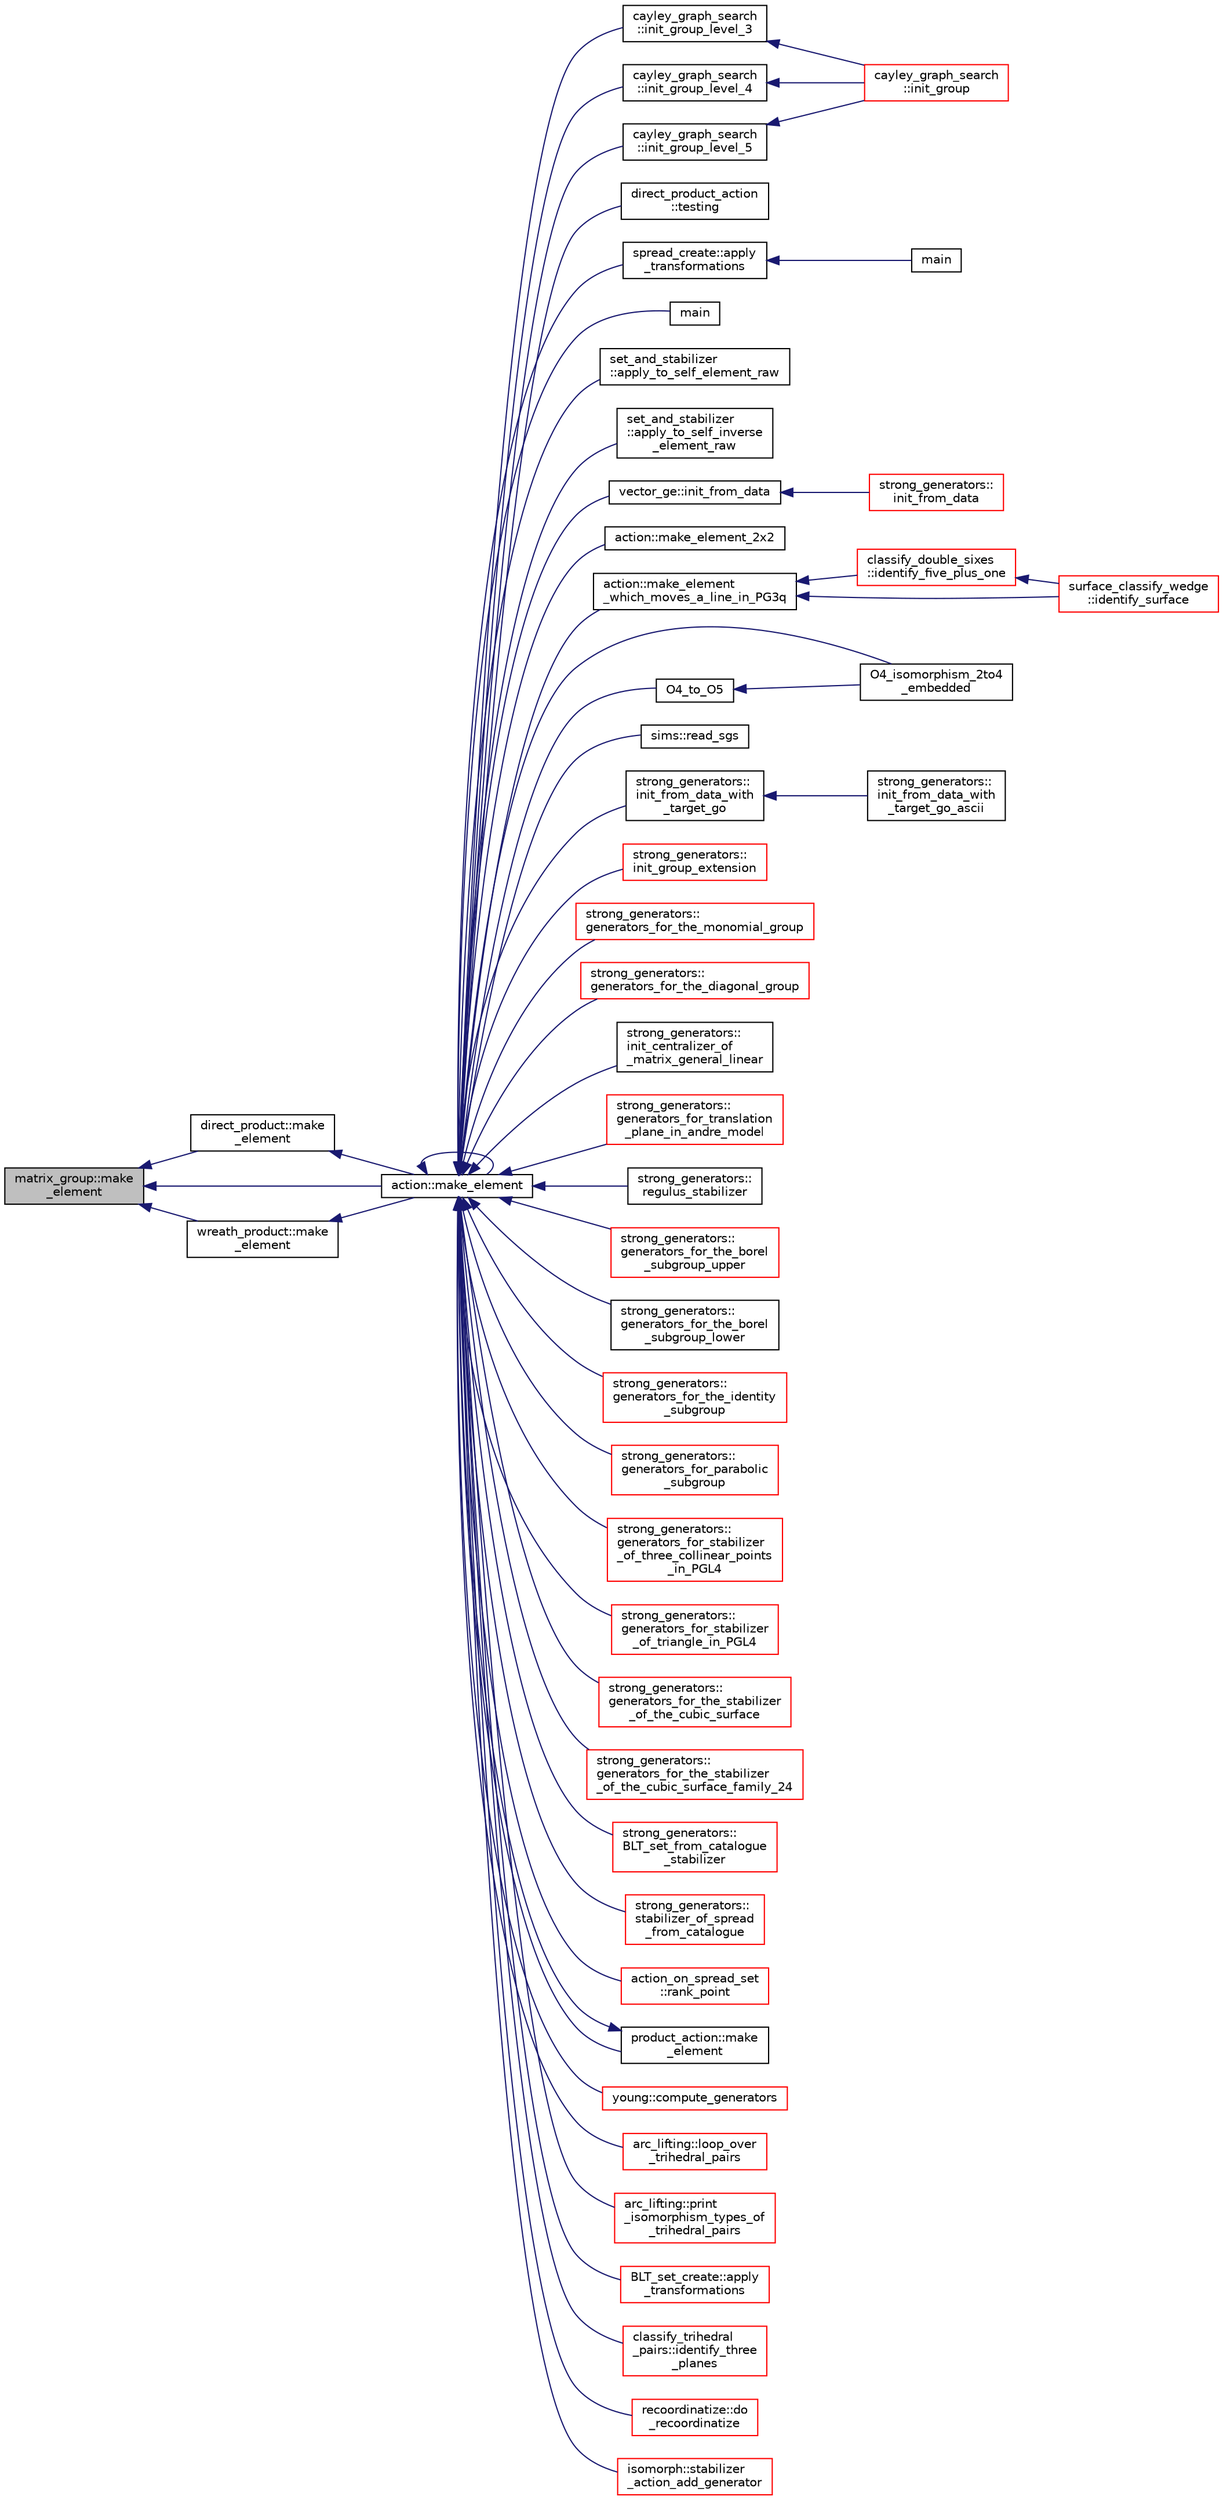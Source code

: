 digraph "matrix_group::make_element"
{
  edge [fontname="Helvetica",fontsize="10",labelfontname="Helvetica",labelfontsize="10"];
  node [fontname="Helvetica",fontsize="10",shape=record];
  rankdir="LR";
  Node2361 [label="matrix_group::make\l_element",height=0.2,width=0.4,color="black", fillcolor="grey75", style="filled", fontcolor="black"];
  Node2361 -> Node2362 [dir="back",color="midnightblue",fontsize="10",style="solid",fontname="Helvetica"];
  Node2362 [label="direct_product::make\l_element",height=0.2,width=0.4,color="black", fillcolor="white", style="filled",URL="$dc/daf/classdirect__product.html#a776efa4be66f9b0481d1f012a14c9dde"];
  Node2362 -> Node2363 [dir="back",color="midnightblue",fontsize="10",style="solid",fontname="Helvetica"];
  Node2363 [label="action::make_element",height=0.2,width=0.4,color="black", fillcolor="white", style="filled",URL="$d2/d86/classaction.html#a920fa2a27583fb60bae10e7b282cdd1d"];
  Node2363 -> Node2364 [dir="back",color="midnightblue",fontsize="10",style="solid",fontname="Helvetica"];
  Node2364 [label="cayley_graph_search\l::init_group_level_3",height=0.2,width=0.4,color="black", fillcolor="white", style="filled",URL="$de/dae/classcayley__graph__search.html#a7c936e674e8ea64597fa37ae5aa71c71"];
  Node2364 -> Node2365 [dir="back",color="midnightblue",fontsize="10",style="solid",fontname="Helvetica"];
  Node2365 [label="cayley_graph_search\l::init_group",height=0.2,width=0.4,color="red", fillcolor="white", style="filled",URL="$de/dae/classcayley__graph__search.html#adbce2e517a8ed979f53e8aeb043cf4ca"];
  Node2363 -> Node2369 [dir="back",color="midnightblue",fontsize="10",style="solid",fontname="Helvetica"];
  Node2369 [label="cayley_graph_search\l::init_group_level_4",height=0.2,width=0.4,color="black", fillcolor="white", style="filled",URL="$de/dae/classcayley__graph__search.html#a6593f90cd91bea8c23fe71acca05655e"];
  Node2369 -> Node2365 [dir="back",color="midnightblue",fontsize="10",style="solid",fontname="Helvetica"];
  Node2363 -> Node2370 [dir="back",color="midnightblue",fontsize="10",style="solid",fontname="Helvetica"];
  Node2370 [label="cayley_graph_search\l::init_group_level_5",height=0.2,width=0.4,color="black", fillcolor="white", style="filled",URL="$de/dae/classcayley__graph__search.html#ab4427f6ab65833dae31a18f44a5d6d7a"];
  Node2370 -> Node2365 [dir="back",color="midnightblue",fontsize="10",style="solid",fontname="Helvetica"];
  Node2363 -> Node2371 [dir="back",color="midnightblue",fontsize="10",style="solid",fontname="Helvetica"];
  Node2371 [label="direct_product_action\l::testing",height=0.2,width=0.4,color="black", fillcolor="white", style="filled",URL="$d3/d78/classdirect__product__action.html#a343dbbfe1b3932d198bfa59b48c7026f"];
  Node2363 -> Node2372 [dir="back",color="midnightblue",fontsize="10",style="solid",fontname="Helvetica"];
  Node2372 [label="spread_create::apply\l_transformations",height=0.2,width=0.4,color="black", fillcolor="white", style="filled",URL="$de/d97/classspread__create.html#af324e4219cba2572fec394ef40e9ee88"];
  Node2372 -> Node2373 [dir="back",color="midnightblue",fontsize="10",style="solid",fontname="Helvetica"];
  Node2373 [label="main",height=0.2,width=0.4,color="black", fillcolor="white", style="filled",URL="$d1/d2f/apps_2spread_2spread__create_8_c.html#a217dbf8b442f20279ea00b898af96f52"];
  Node2363 -> Node2374 [dir="back",color="midnightblue",fontsize="10",style="solid",fontname="Helvetica"];
  Node2374 [label="main",height=0.2,width=0.4,color="black", fillcolor="white", style="filled",URL="$df/df8/surface__classify_8_c.html#a217dbf8b442f20279ea00b898af96f52"];
  Node2363 -> Node2375 [dir="back",color="midnightblue",fontsize="10",style="solid",fontname="Helvetica"];
  Node2375 [label="set_and_stabilizer\l::apply_to_self_element_raw",height=0.2,width=0.4,color="black", fillcolor="white", style="filled",URL="$de/df6/classset__and__stabilizer.html#aa7730cf2de0ea01c59c1fe9e3beeb550"];
  Node2363 -> Node2376 [dir="back",color="midnightblue",fontsize="10",style="solid",fontname="Helvetica"];
  Node2376 [label="set_and_stabilizer\l::apply_to_self_inverse\l_element_raw",height=0.2,width=0.4,color="black", fillcolor="white", style="filled",URL="$de/df6/classset__and__stabilizer.html#aefacb2c9fef9d9ae8224b38185e4eeda"];
  Node2363 -> Node2377 [dir="back",color="midnightblue",fontsize="10",style="solid",fontname="Helvetica"];
  Node2377 [label="vector_ge::init_from_data",height=0.2,width=0.4,color="black", fillcolor="white", style="filled",URL="$d4/d6e/classvector__ge.html#a44b1669e41321b41d93fb5cf957b8bc5"];
  Node2377 -> Node2378 [dir="back",color="midnightblue",fontsize="10",style="solid",fontname="Helvetica"];
  Node2378 [label="strong_generators::\linit_from_data",height=0.2,width=0.4,color="red", fillcolor="white", style="filled",URL="$dc/d09/classstrong__generators.html#a9424d2f1794baf506746d25e9f9fefda"];
  Node2363 -> Node2425 [dir="back",color="midnightblue",fontsize="10",style="solid",fontname="Helvetica"];
  Node2425 [label="action::make_element_2x2",height=0.2,width=0.4,color="black", fillcolor="white", style="filled",URL="$d2/d86/classaction.html#a17fab7163af96b900aae4899bff7332f"];
  Node2363 -> Node2363 [dir="back",color="midnightblue",fontsize="10",style="solid",fontname="Helvetica"];
  Node2363 -> Node2426 [dir="back",color="midnightblue",fontsize="10",style="solid",fontname="Helvetica"];
  Node2426 [label="action::make_element\l_which_moves_a_line_in_PG3q",height=0.2,width=0.4,color="black", fillcolor="white", style="filled",URL="$d2/d86/classaction.html#a926b90c3aafacbf77ffd99d50a8408cb"];
  Node2426 -> Node2427 [dir="back",color="midnightblue",fontsize="10",style="solid",fontname="Helvetica"];
  Node2427 [label="classify_double_sixes\l::identify_five_plus_one",height=0.2,width=0.4,color="red", fillcolor="white", style="filled",URL="$dd/d23/classclassify__double__sixes.html#aa78728c03ff9c37c26413c3d1ebac85a"];
  Node2427 -> Node2433 [dir="back",color="midnightblue",fontsize="10",style="solid",fontname="Helvetica"];
  Node2433 [label="surface_classify_wedge\l::identify_surface",height=0.2,width=0.4,color="red", fillcolor="white", style="filled",URL="$d7/d5c/classsurface__classify__wedge.html#a0ee820a0324434792bd5362b4606de80"];
  Node2426 -> Node2433 [dir="back",color="midnightblue",fontsize="10",style="solid",fontname="Helvetica"];
  Node2363 -> Node2435 [dir="back",color="midnightblue",fontsize="10",style="solid",fontname="Helvetica"];
  Node2435 [label="O4_isomorphism_2to4\l_embedded",height=0.2,width=0.4,color="black", fillcolor="white", style="filled",URL="$dc/dd4/group__actions_8h.html#aa6a3808993602713a701a20d3905ebe1"];
  Node2363 -> Node2436 [dir="back",color="midnightblue",fontsize="10",style="solid",fontname="Helvetica"];
  Node2436 [label="O4_to_O5",height=0.2,width=0.4,color="black", fillcolor="white", style="filled",URL="$dc/dd4/group__actions_8h.html#af20467afc2151efb154c3c86ae5e1e5a"];
  Node2436 -> Node2435 [dir="back",color="midnightblue",fontsize="10",style="solid",fontname="Helvetica"];
  Node2363 -> Node2437 [dir="back",color="midnightblue",fontsize="10",style="solid",fontname="Helvetica"];
  Node2437 [label="sims::read_sgs",height=0.2,width=0.4,color="black", fillcolor="white", style="filled",URL="$d9/df3/classsims.html#acc819864b418090e81b8a060cdc384df"];
  Node2363 -> Node2438 [dir="back",color="midnightblue",fontsize="10",style="solid",fontname="Helvetica"];
  Node2438 [label="strong_generators::\linit_from_data_with\l_target_go",height=0.2,width=0.4,color="black", fillcolor="white", style="filled",URL="$dc/d09/classstrong__generators.html#a026182fcca35e7a95aa7583e716585e0"];
  Node2438 -> Node2439 [dir="back",color="midnightblue",fontsize="10",style="solid",fontname="Helvetica"];
  Node2439 [label="strong_generators::\linit_from_data_with\l_target_go_ascii",height=0.2,width=0.4,color="black", fillcolor="white", style="filled",URL="$dc/d09/classstrong__generators.html#aa6b5e7283747279143bd6f45d3ba854e"];
  Node2363 -> Node2440 [dir="back",color="midnightblue",fontsize="10",style="solid",fontname="Helvetica"];
  Node2440 [label="strong_generators::\linit_group_extension",height=0.2,width=0.4,color="red", fillcolor="white", style="filled",URL="$dc/d09/classstrong__generators.html#a5e889497cab5e9c522c8c4610ebb8328"];
  Node2363 -> Node2447 [dir="back",color="midnightblue",fontsize="10",style="solid",fontname="Helvetica"];
  Node2447 [label="strong_generators::\lgenerators_for_the_monomial_group",height=0.2,width=0.4,color="red", fillcolor="white", style="filled",URL="$dc/d09/classstrong__generators.html#a504b7cefda70b646b2064f80784d7f8a"];
  Node2363 -> Node2449 [dir="back",color="midnightblue",fontsize="10",style="solid",fontname="Helvetica"];
  Node2449 [label="strong_generators::\lgenerators_for_the_diagonal_group",height=0.2,width=0.4,color="red", fillcolor="white", style="filled",URL="$dc/d09/classstrong__generators.html#a560ff860f139f7f02f293fa7f5f01aff"];
  Node2363 -> Node2451 [dir="back",color="midnightblue",fontsize="10",style="solid",fontname="Helvetica"];
  Node2451 [label="strong_generators::\linit_centralizer_of\l_matrix_general_linear",height=0.2,width=0.4,color="black", fillcolor="white", style="filled",URL="$dc/d09/classstrong__generators.html#a32d3dac9a96e73497b2e8f822d7e0038"];
  Node2363 -> Node2452 [dir="back",color="midnightblue",fontsize="10",style="solid",fontname="Helvetica"];
  Node2452 [label="strong_generators::\lgenerators_for_translation\l_plane_in_andre_model",height=0.2,width=0.4,color="red", fillcolor="white", style="filled",URL="$dc/d09/classstrong__generators.html#aceefa8f4e00918ef0c4e9899a6d892ac"];
  Node2363 -> Node2406 [dir="back",color="midnightblue",fontsize="10",style="solid",fontname="Helvetica"];
  Node2406 [label="strong_generators::\lregulus_stabilizer",height=0.2,width=0.4,color="black", fillcolor="white", style="filled",URL="$dc/d09/classstrong__generators.html#a32e999d14b4168695f2e775ddf2ed7e7"];
  Node2363 -> Node2453 [dir="back",color="midnightblue",fontsize="10",style="solid",fontname="Helvetica"];
  Node2453 [label="strong_generators::\lgenerators_for_the_borel\l_subgroup_upper",height=0.2,width=0.4,color="red", fillcolor="white", style="filled",URL="$dc/d09/classstrong__generators.html#ad2b78850e421039116d2ba4bb4939729"];
  Node2363 -> Node2455 [dir="back",color="midnightblue",fontsize="10",style="solid",fontname="Helvetica"];
  Node2455 [label="strong_generators::\lgenerators_for_the_borel\l_subgroup_lower",height=0.2,width=0.4,color="black", fillcolor="white", style="filled",URL="$dc/d09/classstrong__generators.html#acdadd5e5c979289f36fdaaf6a96d6243"];
  Node2363 -> Node2456 [dir="back",color="midnightblue",fontsize="10",style="solid",fontname="Helvetica"];
  Node2456 [label="strong_generators::\lgenerators_for_the_identity\l_subgroup",height=0.2,width=0.4,color="red", fillcolor="white", style="filled",URL="$dc/d09/classstrong__generators.html#a6af2f0c5e1700eefbaf90ff38892eecc"];
  Node2363 -> Node2458 [dir="back",color="midnightblue",fontsize="10",style="solid",fontname="Helvetica"];
  Node2458 [label="strong_generators::\lgenerators_for_parabolic\l_subgroup",height=0.2,width=0.4,color="red", fillcolor="white", style="filled",URL="$dc/d09/classstrong__generators.html#a5c5c460bc6bc949e865c7e634720847a"];
  Node2363 -> Node2461 [dir="back",color="midnightblue",fontsize="10",style="solid",fontname="Helvetica"];
  Node2461 [label="strong_generators::\lgenerators_for_stabilizer\l_of_three_collinear_points\l_in_PGL4",height=0.2,width=0.4,color="red", fillcolor="white", style="filled",URL="$dc/d09/classstrong__generators.html#a59efd3b79710ccb1dce194a779ebf26e"];
  Node2363 -> Node2464 [dir="back",color="midnightblue",fontsize="10",style="solid",fontname="Helvetica"];
  Node2464 [label="strong_generators::\lgenerators_for_stabilizer\l_of_triangle_in_PGL4",height=0.2,width=0.4,color="red", fillcolor="white", style="filled",URL="$dc/d09/classstrong__generators.html#ad83abfc0148c2cacdfd34d122e579b0c"];
  Node2363 -> Node2465 [dir="back",color="midnightblue",fontsize="10",style="solid",fontname="Helvetica"];
  Node2465 [label="strong_generators::\lgenerators_for_the_stabilizer\l_of_the_cubic_surface",height=0.2,width=0.4,color="red", fillcolor="white", style="filled",URL="$dc/d09/classstrong__generators.html#a606282c1c7c6d98a03ad1f896d9ae4c0"];
  Node2363 -> Node2466 [dir="back",color="midnightblue",fontsize="10",style="solid",fontname="Helvetica"];
  Node2466 [label="strong_generators::\lgenerators_for_the_stabilizer\l_of_the_cubic_surface_family_24",height=0.2,width=0.4,color="red", fillcolor="white", style="filled",URL="$dc/d09/classstrong__generators.html#a984cb3bd1b49e98dbcaa1bbe90bd3077"];
  Node2363 -> Node2469 [dir="back",color="midnightblue",fontsize="10",style="solid",fontname="Helvetica"];
  Node2469 [label="strong_generators::\lBLT_set_from_catalogue\l_stabilizer",height=0.2,width=0.4,color="red", fillcolor="white", style="filled",URL="$dc/d09/classstrong__generators.html#a5745df767149506be3c591359840014f"];
  Node2363 -> Node2470 [dir="back",color="midnightblue",fontsize="10",style="solid",fontname="Helvetica"];
  Node2470 [label="strong_generators::\lstabilizer_of_spread\l_from_catalogue",height=0.2,width=0.4,color="red", fillcolor="white", style="filled",URL="$dc/d09/classstrong__generators.html#aedcc0f18e04cb4190e78d11f1c4b29dd"];
  Node2363 -> Node2472 [dir="back",color="midnightblue",fontsize="10",style="solid",fontname="Helvetica"];
  Node2472 [label="action_on_spread_set\l::rank_point",height=0.2,width=0.4,color="red", fillcolor="white", style="filled",URL="$d2/d7a/classaction__on__spread__set.html#a1d7082bfaaf523ad746fe94685fe2e43"];
  Node2363 -> Node2657 [dir="back",color="midnightblue",fontsize="10",style="solid",fontname="Helvetica"];
  Node2657 [label="product_action::make\l_element",height=0.2,width=0.4,color="black", fillcolor="white", style="filled",URL="$d8/d74/classproduct__action.html#a1d16f9f3a4be7b3ed6ce0825612a3cd8"];
  Node2657 -> Node2363 [dir="back",color="midnightblue",fontsize="10",style="solid",fontname="Helvetica"];
  Node2363 -> Node2658 [dir="back",color="midnightblue",fontsize="10",style="solid",fontname="Helvetica"];
  Node2658 [label="young::compute_generators",height=0.2,width=0.4,color="red", fillcolor="white", style="filled",URL="$dd/d68/classyoung.html#a26c8929e3f3f49437e3241f5d627ee20"];
  Node2363 -> Node2660 [dir="back",color="midnightblue",fontsize="10",style="solid",fontname="Helvetica"];
  Node2660 [label="arc_lifting::loop_over\l_trihedral_pairs",height=0.2,width=0.4,color="red", fillcolor="white", style="filled",URL="$dc/db7/classarc__lifting.html#a30126f5ed4126d604c191aa4d1f7505a"];
  Node2363 -> Node2661 [dir="back",color="midnightblue",fontsize="10",style="solid",fontname="Helvetica"];
  Node2661 [label="arc_lifting::print\l_isomorphism_types_of\l_trihedral_pairs",height=0.2,width=0.4,color="red", fillcolor="white", style="filled",URL="$dc/db7/classarc__lifting.html#ac2ea90f2acf97c870a7f46f7b125b8b7"];
  Node2363 -> Node2663 [dir="back",color="midnightblue",fontsize="10",style="solid",fontname="Helvetica"];
  Node2663 [label="BLT_set_create::apply\l_transformations",height=0.2,width=0.4,color="red", fillcolor="white", style="filled",URL="$d4/d40/class_b_l_t__set__create.html#ab39c77dca057b334e270fadee6c26c2c"];
  Node2363 -> Node2664 [dir="back",color="midnightblue",fontsize="10",style="solid",fontname="Helvetica"];
  Node2664 [label="classify_trihedral\l_pairs::identify_three\l_planes",height=0.2,width=0.4,color="red", fillcolor="white", style="filled",URL="$d1/d21/classclassify__trihedral__pairs.html#a0c39bec96db456430eb119aa573f6d25"];
  Node2363 -> Node2668 [dir="back",color="midnightblue",fontsize="10",style="solid",fontname="Helvetica"];
  Node2668 [label="recoordinatize::do\l_recoordinatize",height=0.2,width=0.4,color="red", fillcolor="white", style="filled",URL="$d3/d3c/classrecoordinatize.html#ae667d36625d30c780af10da96e26ab04"];
  Node2363 -> Node2672 [dir="back",color="midnightblue",fontsize="10",style="solid",fontname="Helvetica"];
  Node2672 [label="isomorph::stabilizer\l_action_add_generator",height=0.2,width=0.4,color="red", fillcolor="white", style="filled",URL="$d3/d5f/classisomorph.html#ae91af86c9c82cf9c5c7ee24a60e59460"];
  Node2361 -> Node2673 [dir="back",color="midnightblue",fontsize="10",style="solid",fontname="Helvetica"];
  Node2673 [label="wreath_product::make\l_element",height=0.2,width=0.4,color="black", fillcolor="white", style="filled",URL="$d8/dfa/classwreath__product.html#ac47838a579877034b1d2b4cd897625c1"];
  Node2673 -> Node2363 [dir="back",color="midnightblue",fontsize="10",style="solid",fontname="Helvetica"];
  Node2361 -> Node2363 [dir="back",color="midnightblue",fontsize="10",style="solid",fontname="Helvetica"];
}
